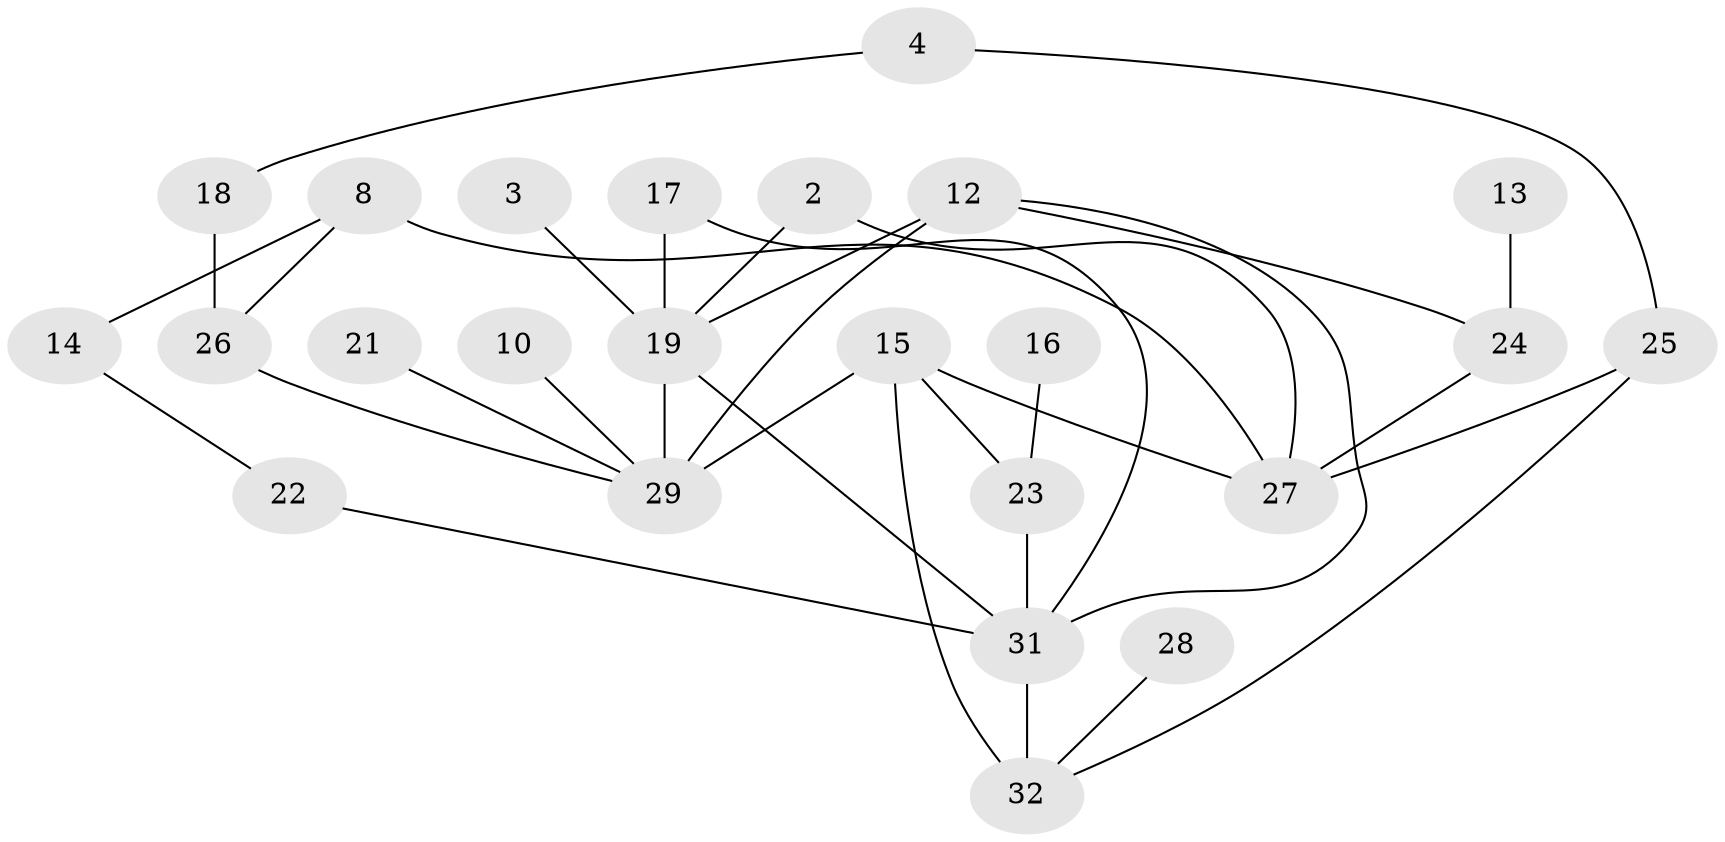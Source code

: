 // original degree distribution, {1: 0.28125, 0: 0.078125, 2: 0.28125, 5: 0.0625, 3: 0.125, 4: 0.171875}
// Generated by graph-tools (version 1.1) at 2025/00/03/09/25 03:00:55]
// undirected, 24 vertices, 34 edges
graph export_dot {
graph [start="1"]
  node [color=gray90,style=filled];
  2;
  3;
  4;
  8;
  10;
  12;
  13;
  14;
  15;
  16;
  17;
  18;
  19;
  21;
  22;
  23;
  24;
  25;
  26;
  27;
  28;
  29;
  31;
  32;
  2 -- 19 [weight=1.0];
  2 -- 27 [weight=1.0];
  3 -- 19 [weight=1.0];
  4 -- 18 [weight=1.0];
  4 -- 25 [weight=1.0];
  8 -- 14 [weight=1.0];
  8 -- 26 [weight=1.0];
  8 -- 27 [weight=1.0];
  10 -- 29 [weight=1.0];
  12 -- 19 [weight=2.0];
  12 -- 24 [weight=1.0];
  12 -- 29 [weight=2.0];
  12 -- 31 [weight=1.0];
  13 -- 24 [weight=1.0];
  14 -- 22 [weight=1.0];
  15 -- 23 [weight=1.0];
  15 -- 27 [weight=2.0];
  15 -- 29 [weight=1.0];
  15 -- 32 [weight=1.0];
  16 -- 23 [weight=1.0];
  17 -- 19 [weight=1.0];
  17 -- 31 [weight=1.0];
  18 -- 26 [weight=1.0];
  19 -- 29 [weight=1.0];
  19 -- 31 [weight=1.0];
  21 -- 29 [weight=1.0];
  22 -- 31 [weight=1.0];
  23 -- 31 [weight=1.0];
  24 -- 27 [weight=1.0];
  25 -- 27 [weight=1.0];
  25 -- 32 [weight=1.0];
  26 -- 29 [weight=1.0];
  28 -- 32 [weight=1.0];
  31 -- 32 [weight=2.0];
}
